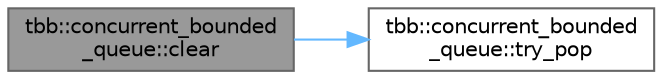 digraph "tbb::concurrent_bounded_queue::clear"
{
 // LATEX_PDF_SIZE
  bgcolor="transparent";
  edge [fontname=Helvetica,fontsize=10,labelfontname=Helvetica,labelfontsize=10];
  node [fontname=Helvetica,fontsize=10,shape=box,height=0.2,width=0.4];
  rankdir="LR";
  Node1 [id="Node000001",label="tbb::concurrent_bounded\l_queue::clear",height=0.2,width=0.4,color="gray40", fillcolor="grey60", style="filled", fontcolor="black",tooltip="clear the queue. not thread-safe."];
  Node1 -> Node2 [id="edge1_Node000001_Node000002",color="steelblue1",style="solid",tooltip=" "];
  Node2 [id="Node000002",label="tbb::concurrent_bounded\l_queue::try_pop",height=0.2,width=0.4,color="grey40", fillcolor="white", style="filled",URL="$classtbb_1_1concurrent__bounded__queue.html#a3086cb4dcdeee245ef5cf34f72fb3e10",tooltip="Attempt to dequeue an item from head of queue."];
}
